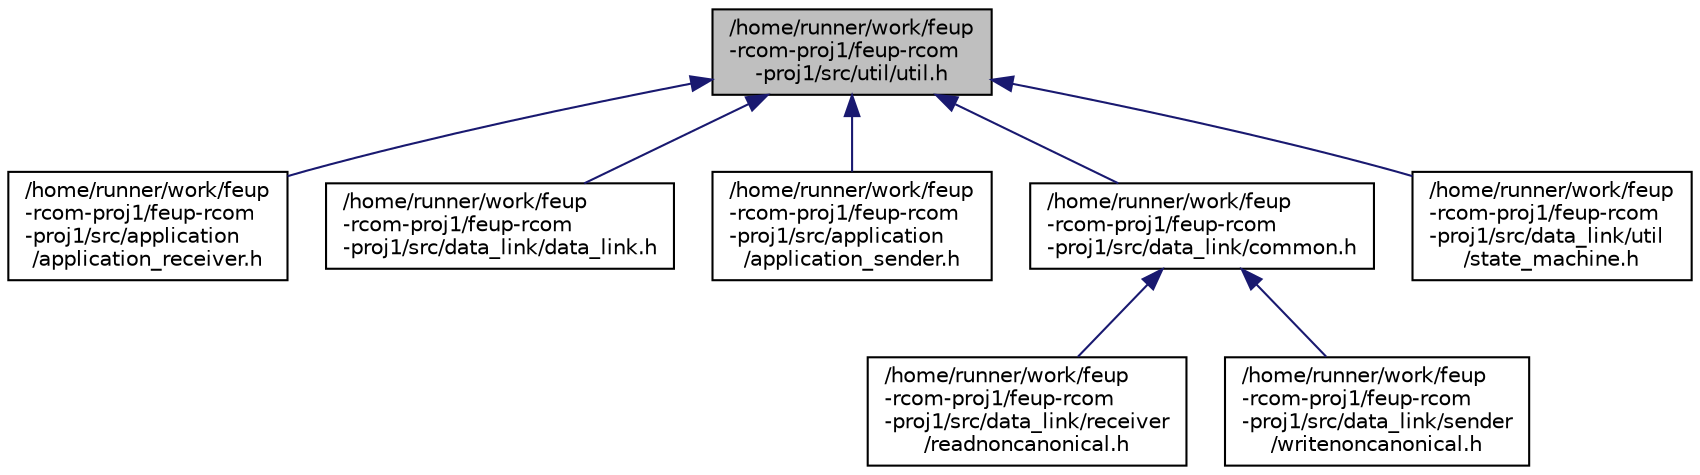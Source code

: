 digraph "/home/runner/work/feup-rcom-proj1/feup-rcom-proj1/src/util/util.h"
{
  edge [fontname="Helvetica",fontsize="10",labelfontname="Helvetica",labelfontsize="10"];
  node [fontname="Helvetica",fontsize="10",shape=record];
  Node3 [label="/home/runner/work/feup\l-rcom-proj1/feup-rcom\l-proj1/src/util/util.h",height=0.2,width=0.4,color="black", fillcolor="grey75", style="filled", fontcolor="black"];
  Node3 -> Node4 [dir="back",color="midnightblue",fontsize="10",style="solid",fontname="Helvetica"];
  Node4 [label="/home/runner/work/feup\l-rcom-proj1/feup-rcom\l-proj1/src/application\l/application_receiver.h",height=0.2,width=0.4,color="black", fillcolor="white", style="filled",URL="$application__receiver_8h.html",tooltip="Application level receiver handler. "];
  Node3 -> Node5 [dir="back",color="midnightblue",fontsize="10",style="solid",fontname="Helvetica"];
  Node5 [label="/home/runner/work/feup\l-rcom-proj1/feup-rcom\l-proj1/src/data_link/data_link.h",height=0.2,width=0.4,color="black", fillcolor="white", style="filled",URL="$data__link_8h.html",tooltip="Implements the main data link functions. "];
  Node3 -> Node6 [dir="back",color="midnightblue",fontsize="10",style="solid",fontname="Helvetica"];
  Node6 [label="/home/runner/work/feup\l-rcom-proj1/feup-rcom\l-proj1/src/application\l/application_sender.h",height=0.2,width=0.4,color="black", fillcolor="white", style="filled",URL="$application__sender_8h.html",tooltip="Application level sender handler. "];
  Node3 -> Node7 [dir="back",color="midnightblue",fontsize="10",style="solid",fontname="Helvetica"];
  Node7 [label="/home/runner/work/feup\l-rcom-proj1/feup-rcom\l-proj1/src/data_link/common.h",height=0.2,width=0.4,color="black", fillcolor="white", style="filled",URL="$common_8h.html",tooltip="Defines functions that are important for both the sender and the receiver,. "];
  Node7 -> Node8 [dir="back",color="midnightblue",fontsize="10",style="solid",fontname="Helvetica"];
  Node8 [label="/home/runner/work/feup\l-rcom-proj1/feup-rcom\l-proj1/src/data_link/receiver\l/readnoncanonical.h",height=0.2,width=0.4,color="black", fillcolor="white", style="filled",URL="$readnoncanonical_8h.html",tooltip="Stats important functions for non canonical reading at data link level. "];
  Node7 -> Node9 [dir="back",color="midnightblue",fontsize="10",style="solid",fontname="Helvetica"];
  Node9 [label="/home/runner/work/feup\l-rcom-proj1/feup-rcom\l-proj1/src/data_link/sender\l/writenoncanonical.h",height=0.2,width=0.4,color="black", fillcolor="white", style="filled",URL="$writenoncanonical_8h.html",tooltip="States important functions for non canonical writing at data link level. "];
  Node3 -> Node10 [dir="back",color="midnightblue",fontsize="10",style="solid",fontname="Helvetica"];
  Node10 [label="/home/runner/work/feup\l-rcom-proj1/feup-rcom\l-proj1/src/data_link/util\l/state_machine.h",height=0.2,width=0.4,color="black", fillcolor="white", style="filled",URL="$state__machine_8h.html",tooltip="Handles the state machines. "];
}
